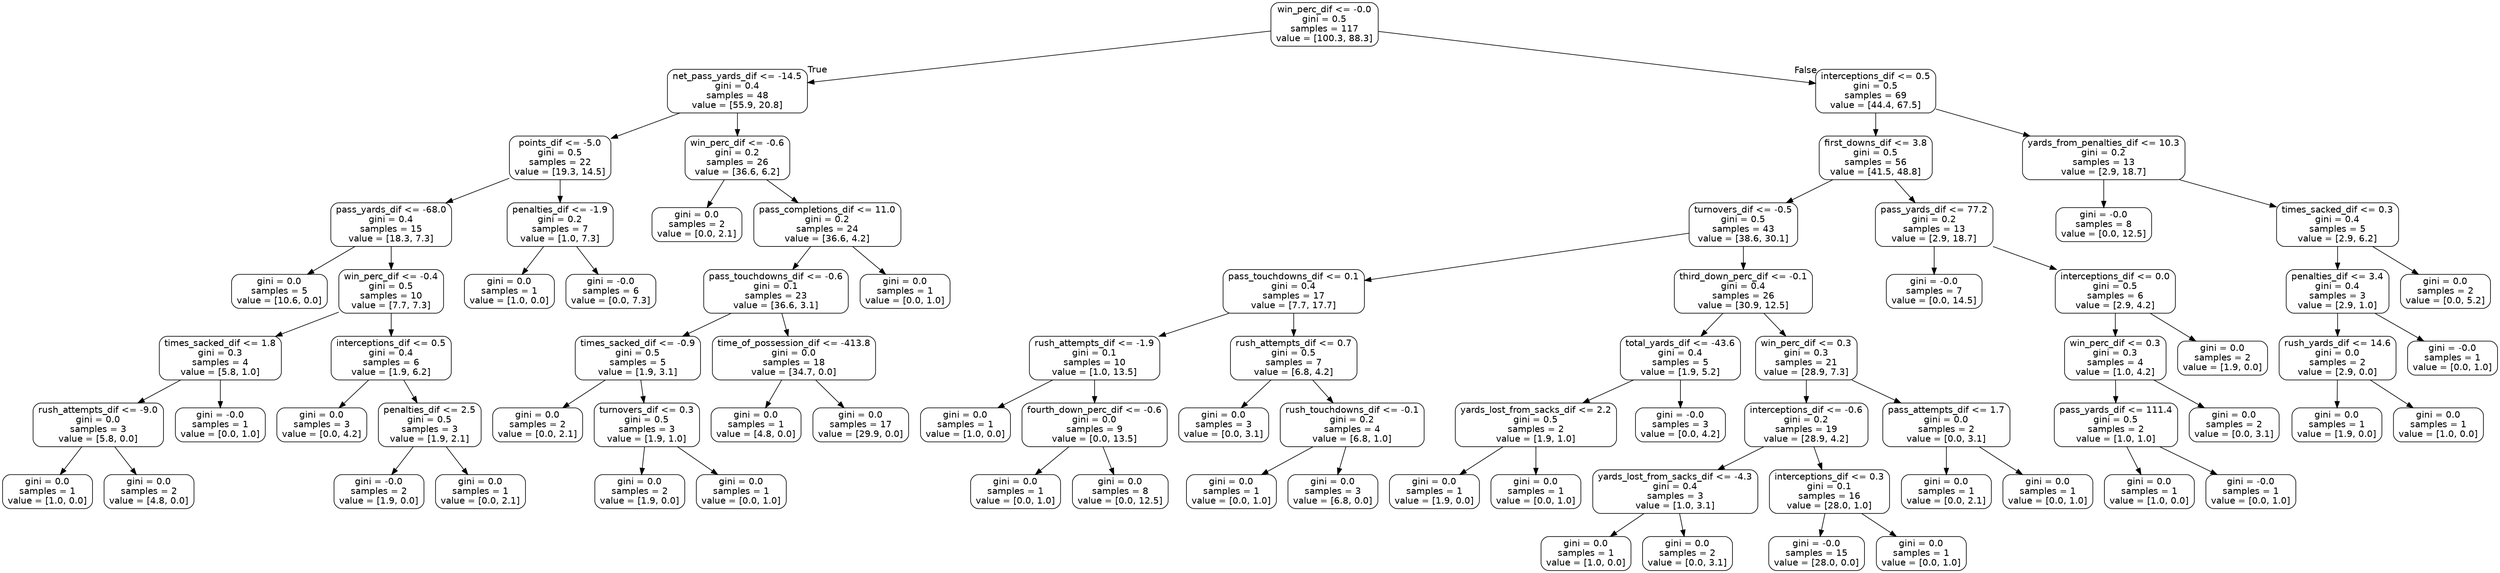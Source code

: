 digraph Tree {
node [shape=box, style="rounded", color="black", fontname=helvetica] ;
edge [fontname=helvetica] ;
0 [label="win_perc_dif <= -0.0\ngini = 0.5\nsamples = 117\nvalue = [100.3, 88.3]"] ;
1 [label="net_pass_yards_dif <= -14.5\ngini = 0.4\nsamples = 48\nvalue = [55.9, 20.8]"] ;
0 -> 1 [labeldistance=2.5, labelangle=45, headlabel="True"] ;
2 [label="points_dif <= -5.0\ngini = 0.5\nsamples = 22\nvalue = [19.3, 14.5]"] ;
1 -> 2 ;
3 [label="pass_yards_dif <= -68.0\ngini = 0.4\nsamples = 15\nvalue = [18.3, 7.3]"] ;
2 -> 3 ;
4 [label="gini = 0.0\nsamples = 5\nvalue = [10.6, 0.0]"] ;
3 -> 4 ;
5 [label="win_perc_dif <= -0.4\ngini = 0.5\nsamples = 10\nvalue = [7.7, 7.3]"] ;
3 -> 5 ;
6 [label="times_sacked_dif <= 1.8\ngini = 0.3\nsamples = 4\nvalue = [5.8, 1.0]"] ;
5 -> 6 ;
7 [label="rush_attempts_dif <= -9.0\ngini = 0.0\nsamples = 3\nvalue = [5.8, 0.0]"] ;
6 -> 7 ;
8 [label="gini = 0.0\nsamples = 1\nvalue = [1.0, 0.0]"] ;
7 -> 8 ;
9 [label="gini = 0.0\nsamples = 2\nvalue = [4.8, 0.0]"] ;
7 -> 9 ;
10 [label="gini = -0.0\nsamples = 1\nvalue = [0.0, 1.0]"] ;
6 -> 10 ;
11 [label="interceptions_dif <= 0.5\ngini = 0.4\nsamples = 6\nvalue = [1.9, 6.2]"] ;
5 -> 11 ;
12 [label="gini = 0.0\nsamples = 3\nvalue = [0.0, 4.2]"] ;
11 -> 12 ;
13 [label="penalties_dif <= 2.5\ngini = 0.5\nsamples = 3\nvalue = [1.9, 2.1]"] ;
11 -> 13 ;
14 [label="gini = -0.0\nsamples = 2\nvalue = [1.9, 0.0]"] ;
13 -> 14 ;
15 [label="gini = 0.0\nsamples = 1\nvalue = [0.0, 2.1]"] ;
13 -> 15 ;
16 [label="penalties_dif <= -1.9\ngini = 0.2\nsamples = 7\nvalue = [1.0, 7.3]"] ;
2 -> 16 ;
17 [label="gini = 0.0\nsamples = 1\nvalue = [1.0, 0.0]"] ;
16 -> 17 ;
18 [label="gini = -0.0\nsamples = 6\nvalue = [0.0, 7.3]"] ;
16 -> 18 ;
19 [label="win_perc_dif <= -0.6\ngini = 0.2\nsamples = 26\nvalue = [36.6, 6.2]"] ;
1 -> 19 ;
20 [label="gini = 0.0\nsamples = 2\nvalue = [0.0, 2.1]"] ;
19 -> 20 ;
21 [label="pass_completions_dif <= 11.0\ngini = 0.2\nsamples = 24\nvalue = [36.6, 4.2]"] ;
19 -> 21 ;
22 [label="pass_touchdowns_dif <= -0.6\ngini = 0.1\nsamples = 23\nvalue = [36.6, 3.1]"] ;
21 -> 22 ;
23 [label="times_sacked_dif <= -0.9\ngini = 0.5\nsamples = 5\nvalue = [1.9, 3.1]"] ;
22 -> 23 ;
24 [label="gini = 0.0\nsamples = 2\nvalue = [0.0, 2.1]"] ;
23 -> 24 ;
25 [label="turnovers_dif <= 0.3\ngini = 0.5\nsamples = 3\nvalue = [1.9, 1.0]"] ;
23 -> 25 ;
26 [label="gini = 0.0\nsamples = 2\nvalue = [1.9, 0.0]"] ;
25 -> 26 ;
27 [label="gini = 0.0\nsamples = 1\nvalue = [0.0, 1.0]"] ;
25 -> 27 ;
28 [label="time_of_possession_dif <= -413.8\ngini = 0.0\nsamples = 18\nvalue = [34.7, 0.0]"] ;
22 -> 28 ;
29 [label="gini = 0.0\nsamples = 1\nvalue = [4.8, 0.0]"] ;
28 -> 29 ;
30 [label="gini = 0.0\nsamples = 17\nvalue = [29.9, 0.0]"] ;
28 -> 30 ;
31 [label="gini = 0.0\nsamples = 1\nvalue = [0.0, 1.0]"] ;
21 -> 31 ;
32 [label="interceptions_dif <= 0.5\ngini = 0.5\nsamples = 69\nvalue = [44.4, 67.5]"] ;
0 -> 32 [labeldistance=2.5, labelangle=-45, headlabel="False"] ;
33 [label="first_downs_dif <= 3.8\ngini = 0.5\nsamples = 56\nvalue = [41.5, 48.8]"] ;
32 -> 33 ;
34 [label="turnovers_dif <= -0.5\ngini = 0.5\nsamples = 43\nvalue = [38.6, 30.1]"] ;
33 -> 34 ;
35 [label="pass_touchdowns_dif <= 0.1\ngini = 0.4\nsamples = 17\nvalue = [7.7, 17.7]"] ;
34 -> 35 ;
36 [label="rush_attempts_dif <= -1.9\ngini = 0.1\nsamples = 10\nvalue = [1.0, 13.5]"] ;
35 -> 36 ;
37 [label="gini = 0.0\nsamples = 1\nvalue = [1.0, 0.0]"] ;
36 -> 37 ;
38 [label="fourth_down_perc_dif <= -0.6\ngini = 0.0\nsamples = 9\nvalue = [0.0, 13.5]"] ;
36 -> 38 ;
39 [label="gini = 0.0\nsamples = 1\nvalue = [0.0, 1.0]"] ;
38 -> 39 ;
40 [label="gini = 0.0\nsamples = 8\nvalue = [0.0, 12.5]"] ;
38 -> 40 ;
41 [label="rush_attempts_dif <= 0.7\ngini = 0.5\nsamples = 7\nvalue = [6.8, 4.2]"] ;
35 -> 41 ;
42 [label="gini = 0.0\nsamples = 3\nvalue = [0.0, 3.1]"] ;
41 -> 42 ;
43 [label="rush_touchdowns_dif <= -0.1\ngini = 0.2\nsamples = 4\nvalue = [6.8, 1.0]"] ;
41 -> 43 ;
44 [label="gini = 0.0\nsamples = 1\nvalue = [0.0, 1.0]"] ;
43 -> 44 ;
45 [label="gini = 0.0\nsamples = 3\nvalue = [6.8, 0.0]"] ;
43 -> 45 ;
46 [label="third_down_perc_dif <= -0.1\ngini = 0.4\nsamples = 26\nvalue = [30.9, 12.5]"] ;
34 -> 46 ;
47 [label="total_yards_dif <= -43.6\ngini = 0.4\nsamples = 5\nvalue = [1.9, 5.2]"] ;
46 -> 47 ;
48 [label="yards_lost_from_sacks_dif <= 2.2\ngini = 0.5\nsamples = 2\nvalue = [1.9, 1.0]"] ;
47 -> 48 ;
49 [label="gini = 0.0\nsamples = 1\nvalue = [1.9, 0.0]"] ;
48 -> 49 ;
50 [label="gini = 0.0\nsamples = 1\nvalue = [0.0, 1.0]"] ;
48 -> 50 ;
51 [label="gini = -0.0\nsamples = 3\nvalue = [0.0, 4.2]"] ;
47 -> 51 ;
52 [label="win_perc_dif <= 0.3\ngini = 0.3\nsamples = 21\nvalue = [28.9, 7.3]"] ;
46 -> 52 ;
53 [label="interceptions_dif <= -0.6\ngini = 0.2\nsamples = 19\nvalue = [28.9, 4.2]"] ;
52 -> 53 ;
54 [label="yards_lost_from_sacks_dif <= -4.3\ngini = 0.4\nsamples = 3\nvalue = [1.0, 3.1]"] ;
53 -> 54 ;
55 [label="gini = 0.0\nsamples = 1\nvalue = [1.0, 0.0]"] ;
54 -> 55 ;
56 [label="gini = 0.0\nsamples = 2\nvalue = [0.0, 3.1]"] ;
54 -> 56 ;
57 [label="interceptions_dif <= 0.3\ngini = 0.1\nsamples = 16\nvalue = [28.0, 1.0]"] ;
53 -> 57 ;
58 [label="gini = -0.0\nsamples = 15\nvalue = [28.0, 0.0]"] ;
57 -> 58 ;
59 [label="gini = 0.0\nsamples = 1\nvalue = [0.0, 1.0]"] ;
57 -> 59 ;
60 [label="pass_attempts_dif <= 1.7\ngini = 0.0\nsamples = 2\nvalue = [0.0, 3.1]"] ;
52 -> 60 ;
61 [label="gini = 0.0\nsamples = 1\nvalue = [0.0, 2.1]"] ;
60 -> 61 ;
62 [label="gini = 0.0\nsamples = 1\nvalue = [0.0, 1.0]"] ;
60 -> 62 ;
63 [label="pass_yards_dif <= 77.2\ngini = 0.2\nsamples = 13\nvalue = [2.9, 18.7]"] ;
33 -> 63 ;
64 [label="gini = -0.0\nsamples = 7\nvalue = [0.0, 14.5]"] ;
63 -> 64 ;
65 [label="interceptions_dif <= 0.0\ngini = 0.5\nsamples = 6\nvalue = [2.9, 4.2]"] ;
63 -> 65 ;
66 [label="win_perc_dif <= 0.3\ngini = 0.3\nsamples = 4\nvalue = [1.0, 4.2]"] ;
65 -> 66 ;
67 [label="pass_yards_dif <= 111.4\ngini = 0.5\nsamples = 2\nvalue = [1.0, 1.0]"] ;
66 -> 67 ;
68 [label="gini = 0.0\nsamples = 1\nvalue = [1.0, 0.0]"] ;
67 -> 68 ;
69 [label="gini = -0.0\nsamples = 1\nvalue = [0.0, 1.0]"] ;
67 -> 69 ;
70 [label="gini = 0.0\nsamples = 2\nvalue = [0.0, 3.1]"] ;
66 -> 70 ;
71 [label="gini = 0.0\nsamples = 2\nvalue = [1.9, 0.0]"] ;
65 -> 71 ;
72 [label="yards_from_penalties_dif <= 10.3\ngini = 0.2\nsamples = 13\nvalue = [2.9, 18.7]"] ;
32 -> 72 ;
73 [label="gini = -0.0\nsamples = 8\nvalue = [0.0, 12.5]"] ;
72 -> 73 ;
74 [label="times_sacked_dif <= 0.3\ngini = 0.4\nsamples = 5\nvalue = [2.9, 6.2]"] ;
72 -> 74 ;
75 [label="penalties_dif <= 3.4\ngini = 0.4\nsamples = 3\nvalue = [2.9, 1.0]"] ;
74 -> 75 ;
76 [label="rush_yards_dif <= 14.6\ngini = 0.0\nsamples = 2\nvalue = [2.9, 0.0]"] ;
75 -> 76 ;
77 [label="gini = 0.0\nsamples = 1\nvalue = [1.9, 0.0]"] ;
76 -> 77 ;
78 [label="gini = 0.0\nsamples = 1\nvalue = [1.0, 0.0]"] ;
76 -> 78 ;
79 [label="gini = -0.0\nsamples = 1\nvalue = [0.0, 1.0]"] ;
75 -> 79 ;
80 [label="gini = 0.0\nsamples = 2\nvalue = [0.0, 5.2]"] ;
74 -> 80 ;
}